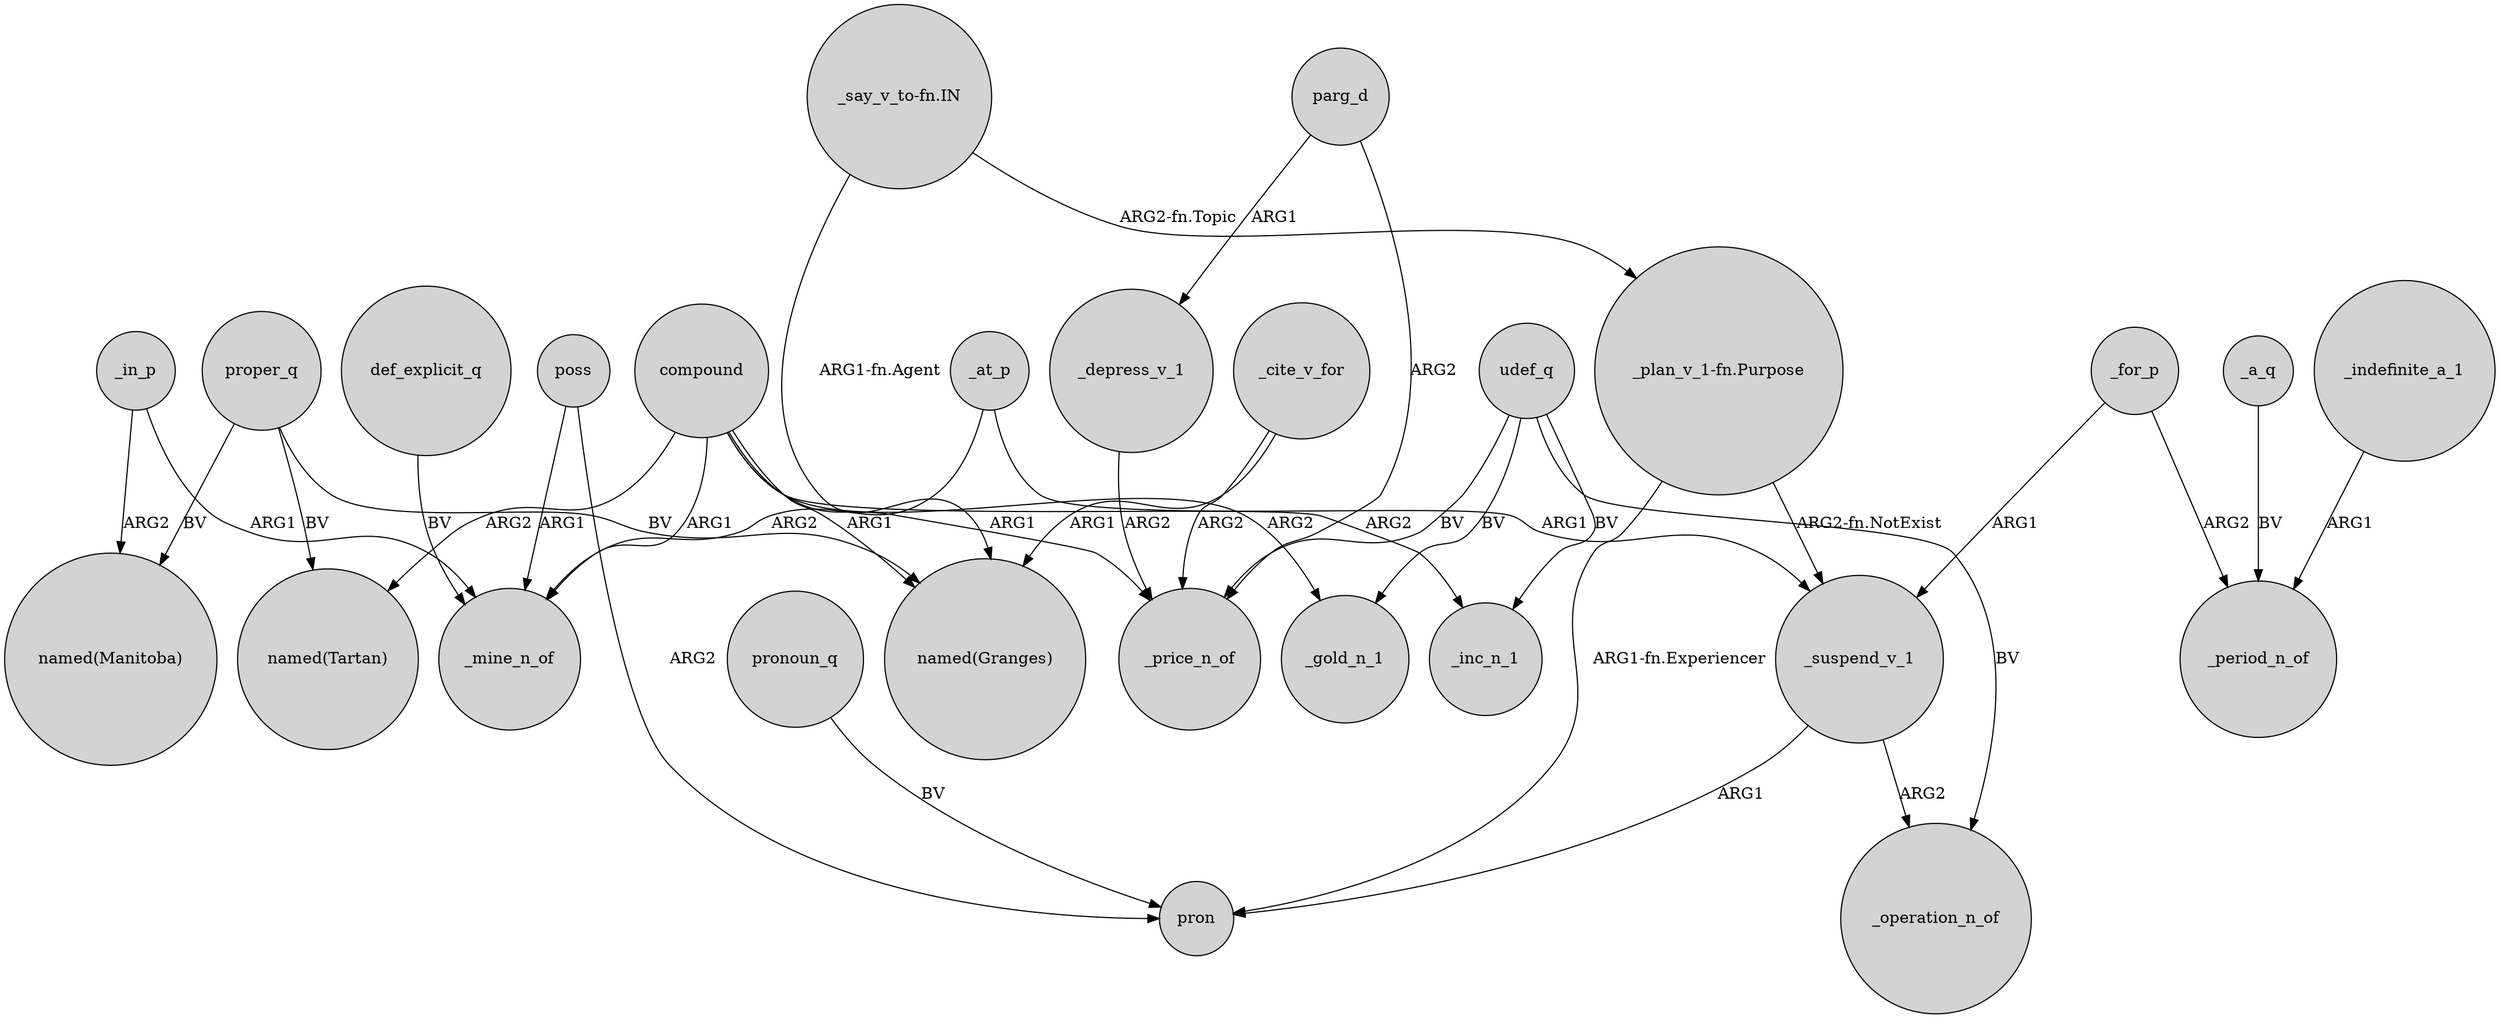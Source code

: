 digraph {
	node [shape=circle style=filled]
	_in_p -> "named(Manitoba)" [label=ARG2]
	_a_q -> _period_n_of [label=BV]
	proper_q -> "named(Manitoba)" [label=BV]
	_at_p -> _mine_n_of [label=ARG2]
	udef_q -> _inc_n_1 [label=BV]
	udef_q -> _price_n_of [label=BV]
	"_plan_v_1-fn.Purpose" -> _suspend_v_1 [label="ARG2-fn.NotExist"]
	_indefinite_a_1 -> _period_n_of [label=ARG1]
	poss -> pron [label=ARG2]
	"_plan_v_1-fn.Purpose" -> pron [label="ARG1-fn.Experiencer"]
	parg_d -> _depress_v_1 [label=ARG1]
	compound -> _gold_n_1 [label=ARG2]
	_for_p -> _period_n_of [label=ARG2]
	"_say_v_to-fn.IN" -> "_plan_v_1-fn.Purpose" [label="ARG2-fn.Topic"]
	_suspend_v_1 -> pron [label=ARG1]
	_suspend_v_1 -> _operation_n_of [label=ARG2]
	pronoun_q -> pron [label=BV]
	_cite_v_for -> _price_n_of [label=ARG2]
	def_explicit_q -> _mine_n_of [label=BV]
	udef_q -> _gold_n_1 [label=BV]
	"_say_v_to-fn.IN" -> "named(Granges)" [label="ARG1-fn.Agent"]
	_for_p -> _suspend_v_1 [label=ARG1]
	compound -> _mine_n_of [label=ARG1]
	_cite_v_for -> "named(Granges)" [label=ARG1]
	_at_p -> _suspend_v_1 [label=ARG1]
	poss -> _mine_n_of [label=ARG1]
	compound -> "named(Granges)" [label=ARG1]
	_in_p -> _mine_n_of [label=ARG1]
	parg_d -> _price_n_of [label=ARG2]
	compound -> "named(Tartan)" [label=ARG2]
	compound -> _price_n_of [label=ARG1]
	proper_q -> "named(Granges)" [label=BV]
	_depress_v_1 -> _price_n_of [label=ARG2]
	compound -> _inc_n_1 [label=ARG2]
	udef_q -> _operation_n_of [label=BV]
	proper_q -> "named(Tartan)" [label=BV]
}
